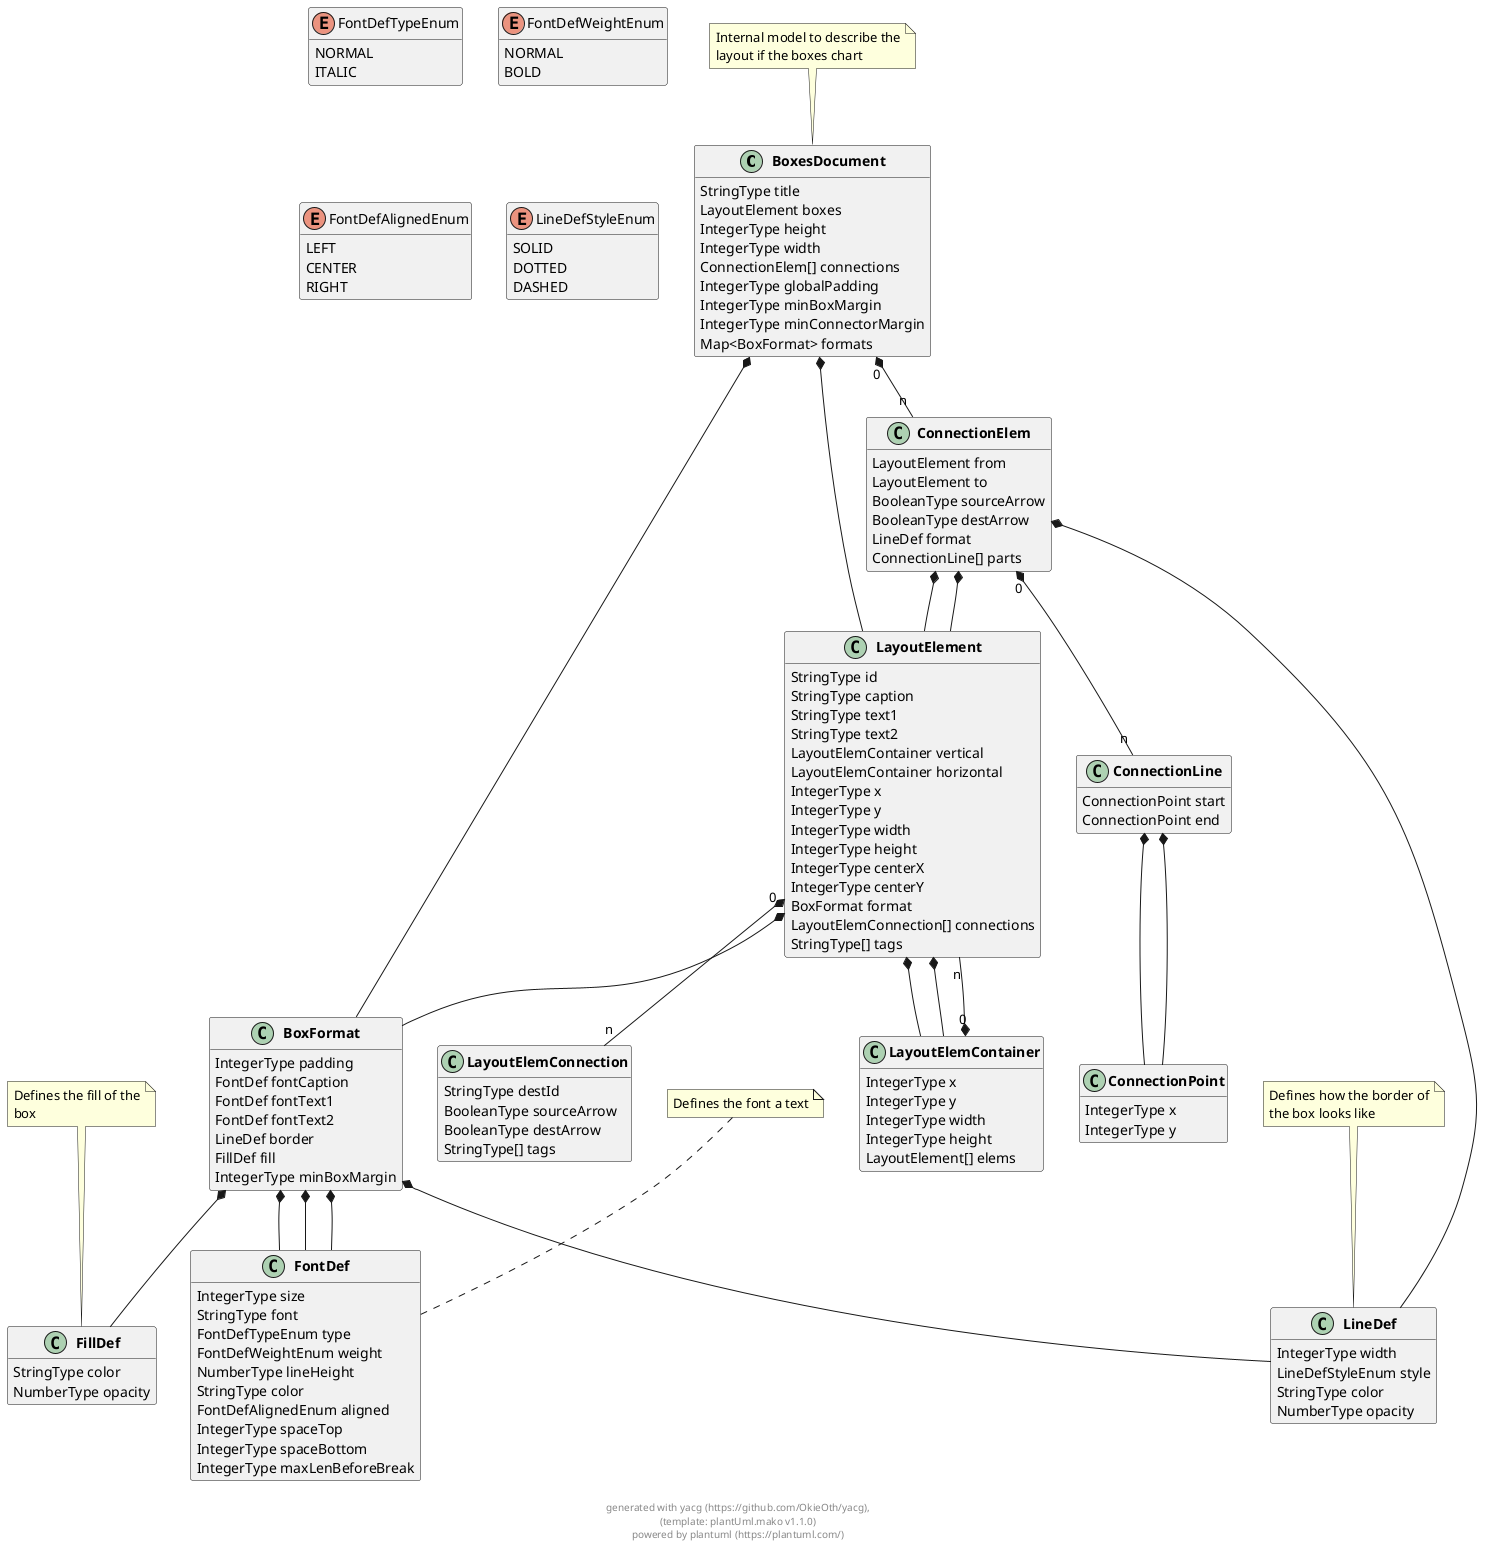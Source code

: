 
@startuml
hide empty methods
hide empty fields


class "**BoxesDocument**" as BoxesDocument {
        StringType title
        LayoutElement boxes
        IntegerType height
        IntegerType width
        ConnectionElem[] connections
        IntegerType globalPadding
        IntegerType minBoxMargin
        IntegerType minConnectorMargin
        Map<BoxFormat> formats
}
note top: Internal model to describe the\nlayout if the boxes chart

 

class "**LayoutElement**" as LayoutElement {
        StringType id
        StringType caption
        StringType text1
        StringType text2
        LayoutElemContainer vertical
        LayoutElemContainer horizontal
        IntegerType x
        IntegerType y
        IntegerType width
        IntegerType height
        IntegerType centerX
        IntegerType centerY
        BoxFormat format
        LayoutElemConnection[] connections
        StringType[] tags
}

 

class "**ConnectionElem**" as ConnectionElem {
        LayoutElement from
        LayoutElement to
        BooleanType sourceArrow
        BooleanType destArrow
        LineDef format
        ConnectionLine[] parts
}

 


class "**BoxFormat**" as BoxFormat {
        IntegerType padding
        FontDef fontCaption
        FontDef fontText1
        FontDef fontText2
        LineDef border
        FillDef fill
        IntegerType minBoxMargin
}

 

class "**LayoutElemContainer**" as LayoutElemContainer {
        IntegerType x
        IntegerType y
        IntegerType width
        IntegerType height
        LayoutElement[] elems
}

 

class "**LayoutElemConnection**" as LayoutElemConnection {
        StringType destId
        BooleanType sourceArrow
        BooleanType destArrow
        StringType[] tags
}

 

class "**ConnectionLine**" as ConnectionLine {
        ConnectionPoint start
        ConnectionPoint end
}

 

class "**ConnectionPoint**" as ConnectionPoint {
        IntegerType x
        IntegerType y
}

 

class "**FontDef**" as FontDef {
        IntegerType size
        StringType font
        FontDefTypeEnum type
        FontDefWeightEnum weight
        NumberType lineHeight
        StringType color
        FontDefAlignedEnum aligned
        IntegerType spaceTop
        IntegerType spaceBottom
        IntegerType maxLenBeforeBreak
}
note top: Defines the font a text

 

enum "FontDefTypeEnum" as FontDefTypeEnum {
    NORMAL
    ITALIC
}

enum "FontDefWeightEnum" as FontDefWeightEnum {
    NORMAL
    BOLD
}

enum "FontDefAlignedEnum" as FontDefAlignedEnum {
    LEFT
    CENTER
    RIGHT
}

class "**LineDef**" as LineDef {
        IntegerType width
        LineDefStyleEnum style
        StringType color
        NumberType opacity
}
note top: Defines how the border of\nthe box looks like

 

enum "LineDefStyleEnum" as LineDefStyleEnum {
    SOLID
    DOTTED
    DASHED
}

class "**FillDef**" as FillDef {
        StringType color
        NumberType opacity
}
note top: Defines the fill of the\nbox

 


    

BoxesDocument  *--  LayoutElement



BoxesDocument "0" *-- "n" ConnectionElem




BoxesDocument  *--  BoxFormat

    




LayoutElement  *--  LayoutElemContainer

LayoutElement  *--  LayoutElemContainer







LayoutElement  *--  BoxFormat

LayoutElement "0" *-- "n" LayoutElemConnection


    
ConnectionElem  *--  LayoutElement

ConnectionElem  *--  LayoutElement



ConnectionElem  *--  LineDef

ConnectionElem "0" *-- "n" ConnectionLine

    
    

BoxFormat  *--  FontDef

BoxFormat  *--  FontDef

BoxFormat  *--  FontDef

BoxFormat  *--  LineDef

BoxFormat  *--  FillDef


    




LayoutElemContainer "0" *-- "n" LayoutElement

    




    
ConnectionLine  *--  ConnectionPoint

ConnectionLine  *--  ConnectionPoint

    


    










    
    
    
    




    
    



footer \ngenerated with yacg (https://github.com/OkieOth/yacg),\n(template: plantUml.mako v1.1.0)\npowered by plantuml (https://plantuml.com/)
@enduml